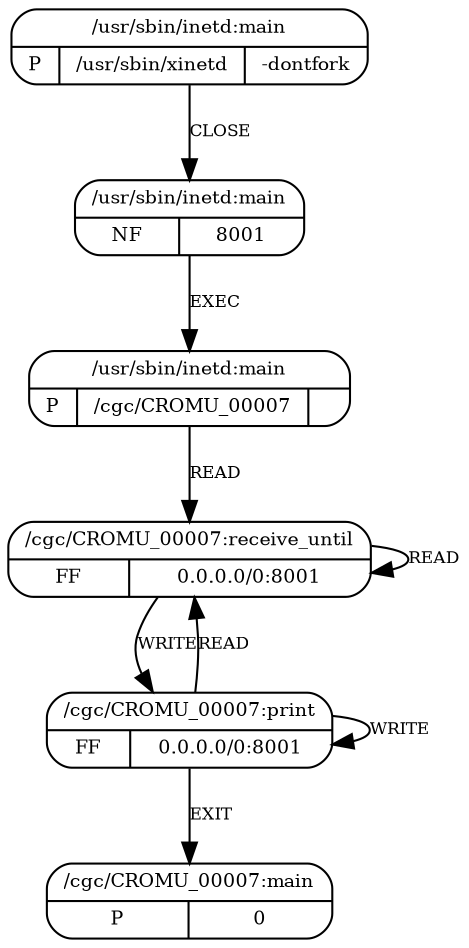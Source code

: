digraph G {
  3 [shape=Mrecord,
     label="{{/cgc/CROMU_00007:receive_until}|{FF|0.0.0.0/0:8001}}",
     fontsize=9, ];
  4 [shape=Mrecord, label="{{/cgc/CROMU_00007:print}|{FF|0.0.0.0/0:8001}}",
     fontsize=9, ];
  5 [shape=Mrecord, label="{{/cgc/CROMU_00007:main}|{P|0}}", fontsize=9, ];
  0 [shape=Mrecord,
     label="{{/usr/sbin/inetd:main}|{P|/usr/sbin/xinetd|-dontfork}}",
     fontsize=9, ];
  1 [shape=Mrecord, label="{{/usr/sbin/inetd:main}|{NF|8001}}", fontsize=9, ];
  2 [shape=Mrecord, label="{{/usr/sbin/inetd:main}|{P|/cgc/CROMU_00007|}}",
     fontsize=9, ];
  
  
  3 -> 3 [label="READ", fontsize=8, ];
  3 -> 4 [label="WRITE", fontsize=8, ];
  4 -> 3 [label="READ", fontsize=8, ];
  4 -> 4 [label="WRITE", fontsize=8, ];
  4 -> 5 [label="EXIT", fontsize=8, ];
  0 -> 1 [label="CLOSE", fontsize=8, ];
  1 -> 2 [label="EXEC", fontsize=8, ];
  2 -> 3 [label="READ", fontsize=8, ];
  
  }